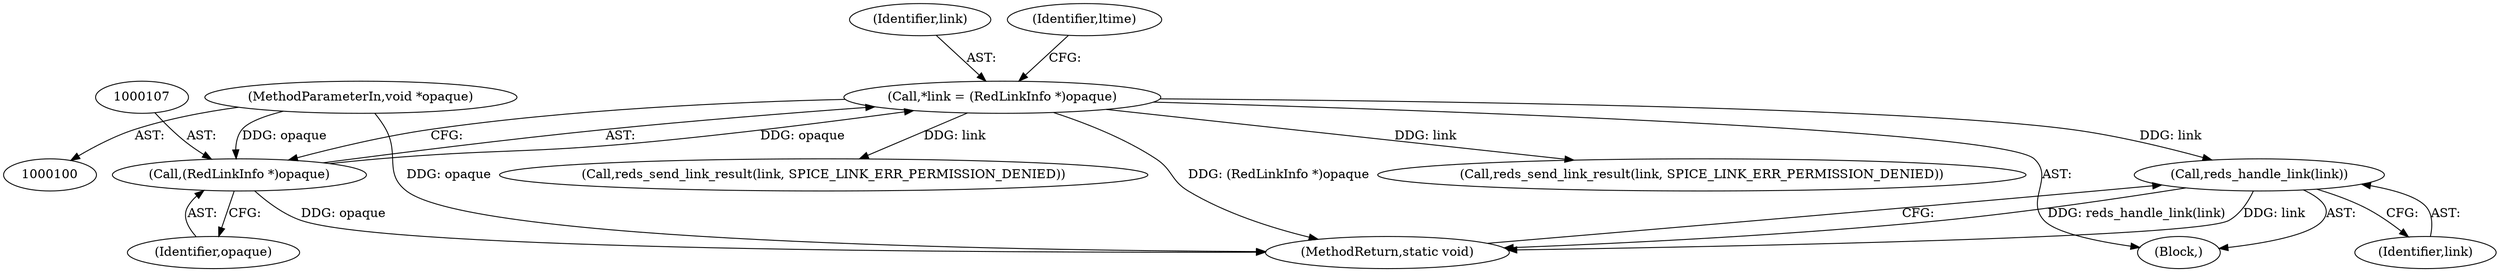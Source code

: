 digraph "0_spice_8af619009660b24e0b41ad26b30289eea288fcc2@pointer" {
"1000195" [label="(Call,reds_handle_link(link))"];
"1000104" [label="(Call,*link = (RedLinkInfo *)opaque)"];
"1000106" [label="(Call,(RedLinkInfo *)opaque)"];
"1000101" [label="(MethodParameterIn,void *opaque)"];
"1000108" [label="(Identifier,opaque)"];
"1000104" [label="(Call,*link = (RedLinkInfo *)opaque)"];
"1000105" [label="(Identifier,link)"];
"1000101" [label="(MethodParameterIn,void *opaque)"];
"1000195" [label="(Call,reds_handle_link(link))"];
"1000189" [label="(Call,reds_send_link_result(link, SPICE_LINK_ERR_PERMISSION_DENIED))"];
"1000106" [label="(Call,(RedLinkInfo *)opaque)"];
"1000197" [label="(MethodReturn,static void)"];
"1000102" [label="(Block,)"];
"1000113" [label="(Identifier,ltime)"];
"1000196" [label="(Identifier,link)"];
"1000160" [label="(Call,reds_send_link_result(link, SPICE_LINK_ERR_PERMISSION_DENIED))"];
"1000195" -> "1000102"  [label="AST: "];
"1000195" -> "1000196"  [label="CFG: "];
"1000196" -> "1000195"  [label="AST: "];
"1000197" -> "1000195"  [label="CFG: "];
"1000195" -> "1000197"  [label="DDG: reds_handle_link(link)"];
"1000195" -> "1000197"  [label="DDG: link"];
"1000104" -> "1000195"  [label="DDG: link"];
"1000104" -> "1000102"  [label="AST: "];
"1000104" -> "1000106"  [label="CFG: "];
"1000105" -> "1000104"  [label="AST: "];
"1000106" -> "1000104"  [label="AST: "];
"1000113" -> "1000104"  [label="CFG: "];
"1000104" -> "1000197"  [label="DDG: (RedLinkInfo *)opaque"];
"1000106" -> "1000104"  [label="DDG: opaque"];
"1000104" -> "1000160"  [label="DDG: link"];
"1000104" -> "1000189"  [label="DDG: link"];
"1000106" -> "1000108"  [label="CFG: "];
"1000107" -> "1000106"  [label="AST: "];
"1000108" -> "1000106"  [label="AST: "];
"1000106" -> "1000197"  [label="DDG: opaque"];
"1000101" -> "1000106"  [label="DDG: opaque"];
"1000101" -> "1000100"  [label="AST: "];
"1000101" -> "1000197"  [label="DDG: opaque"];
}
